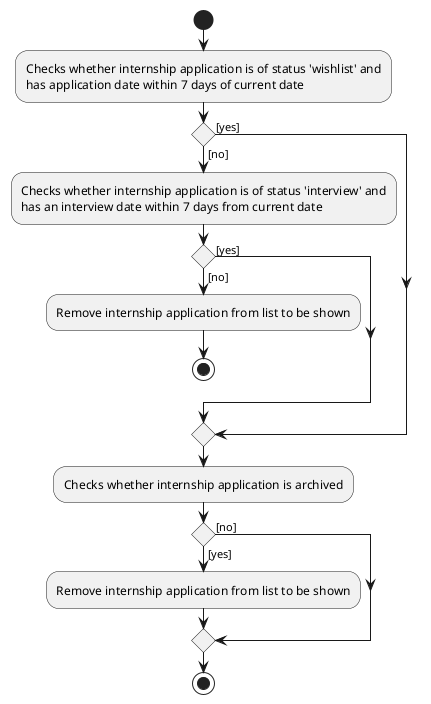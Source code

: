 @startuml
start
:Checks whether internship application is of status 'wishlist' and
has application date within 7 days of current date ;

if () then ([yes])

else ([no])
    :Checks whether internship application is of status 'interview' and
    has an interview date within 7 days from current date;

    if () then ([yes])

    else ([no])
    :Remove internship application from list to be shown;
    stop
    endif
endif

:Checks whether internship application is archived;
if () then ([no])


else ([yes])
:Remove internship application from list to be shown;
endif

stop
@enduml
